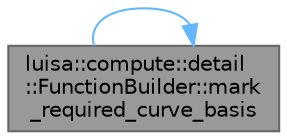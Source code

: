 digraph "luisa::compute::detail::FunctionBuilder::mark_required_curve_basis"
{
 // LATEX_PDF_SIZE
  bgcolor="transparent";
  edge [fontname=Helvetica,fontsize=10,labelfontname=Helvetica,labelfontsize=10];
  node [fontname=Helvetica,fontsize=10,shape=box,height=0.2,width=0.4];
  rankdir="LR";
  Node1 [id="Node000001",label="luisa::compute::detail\l::FunctionBuilder::mark\l_required_curve_basis",height=0.2,width=0.4,color="gray40", fillcolor="grey60", style="filled", fontcolor="black",tooltip="Mark the required curve basis"];
  Node1 -> Node1 [id="edge1_Node000001_Node000001",color="steelblue1",style="solid",tooltip=" "];
}
